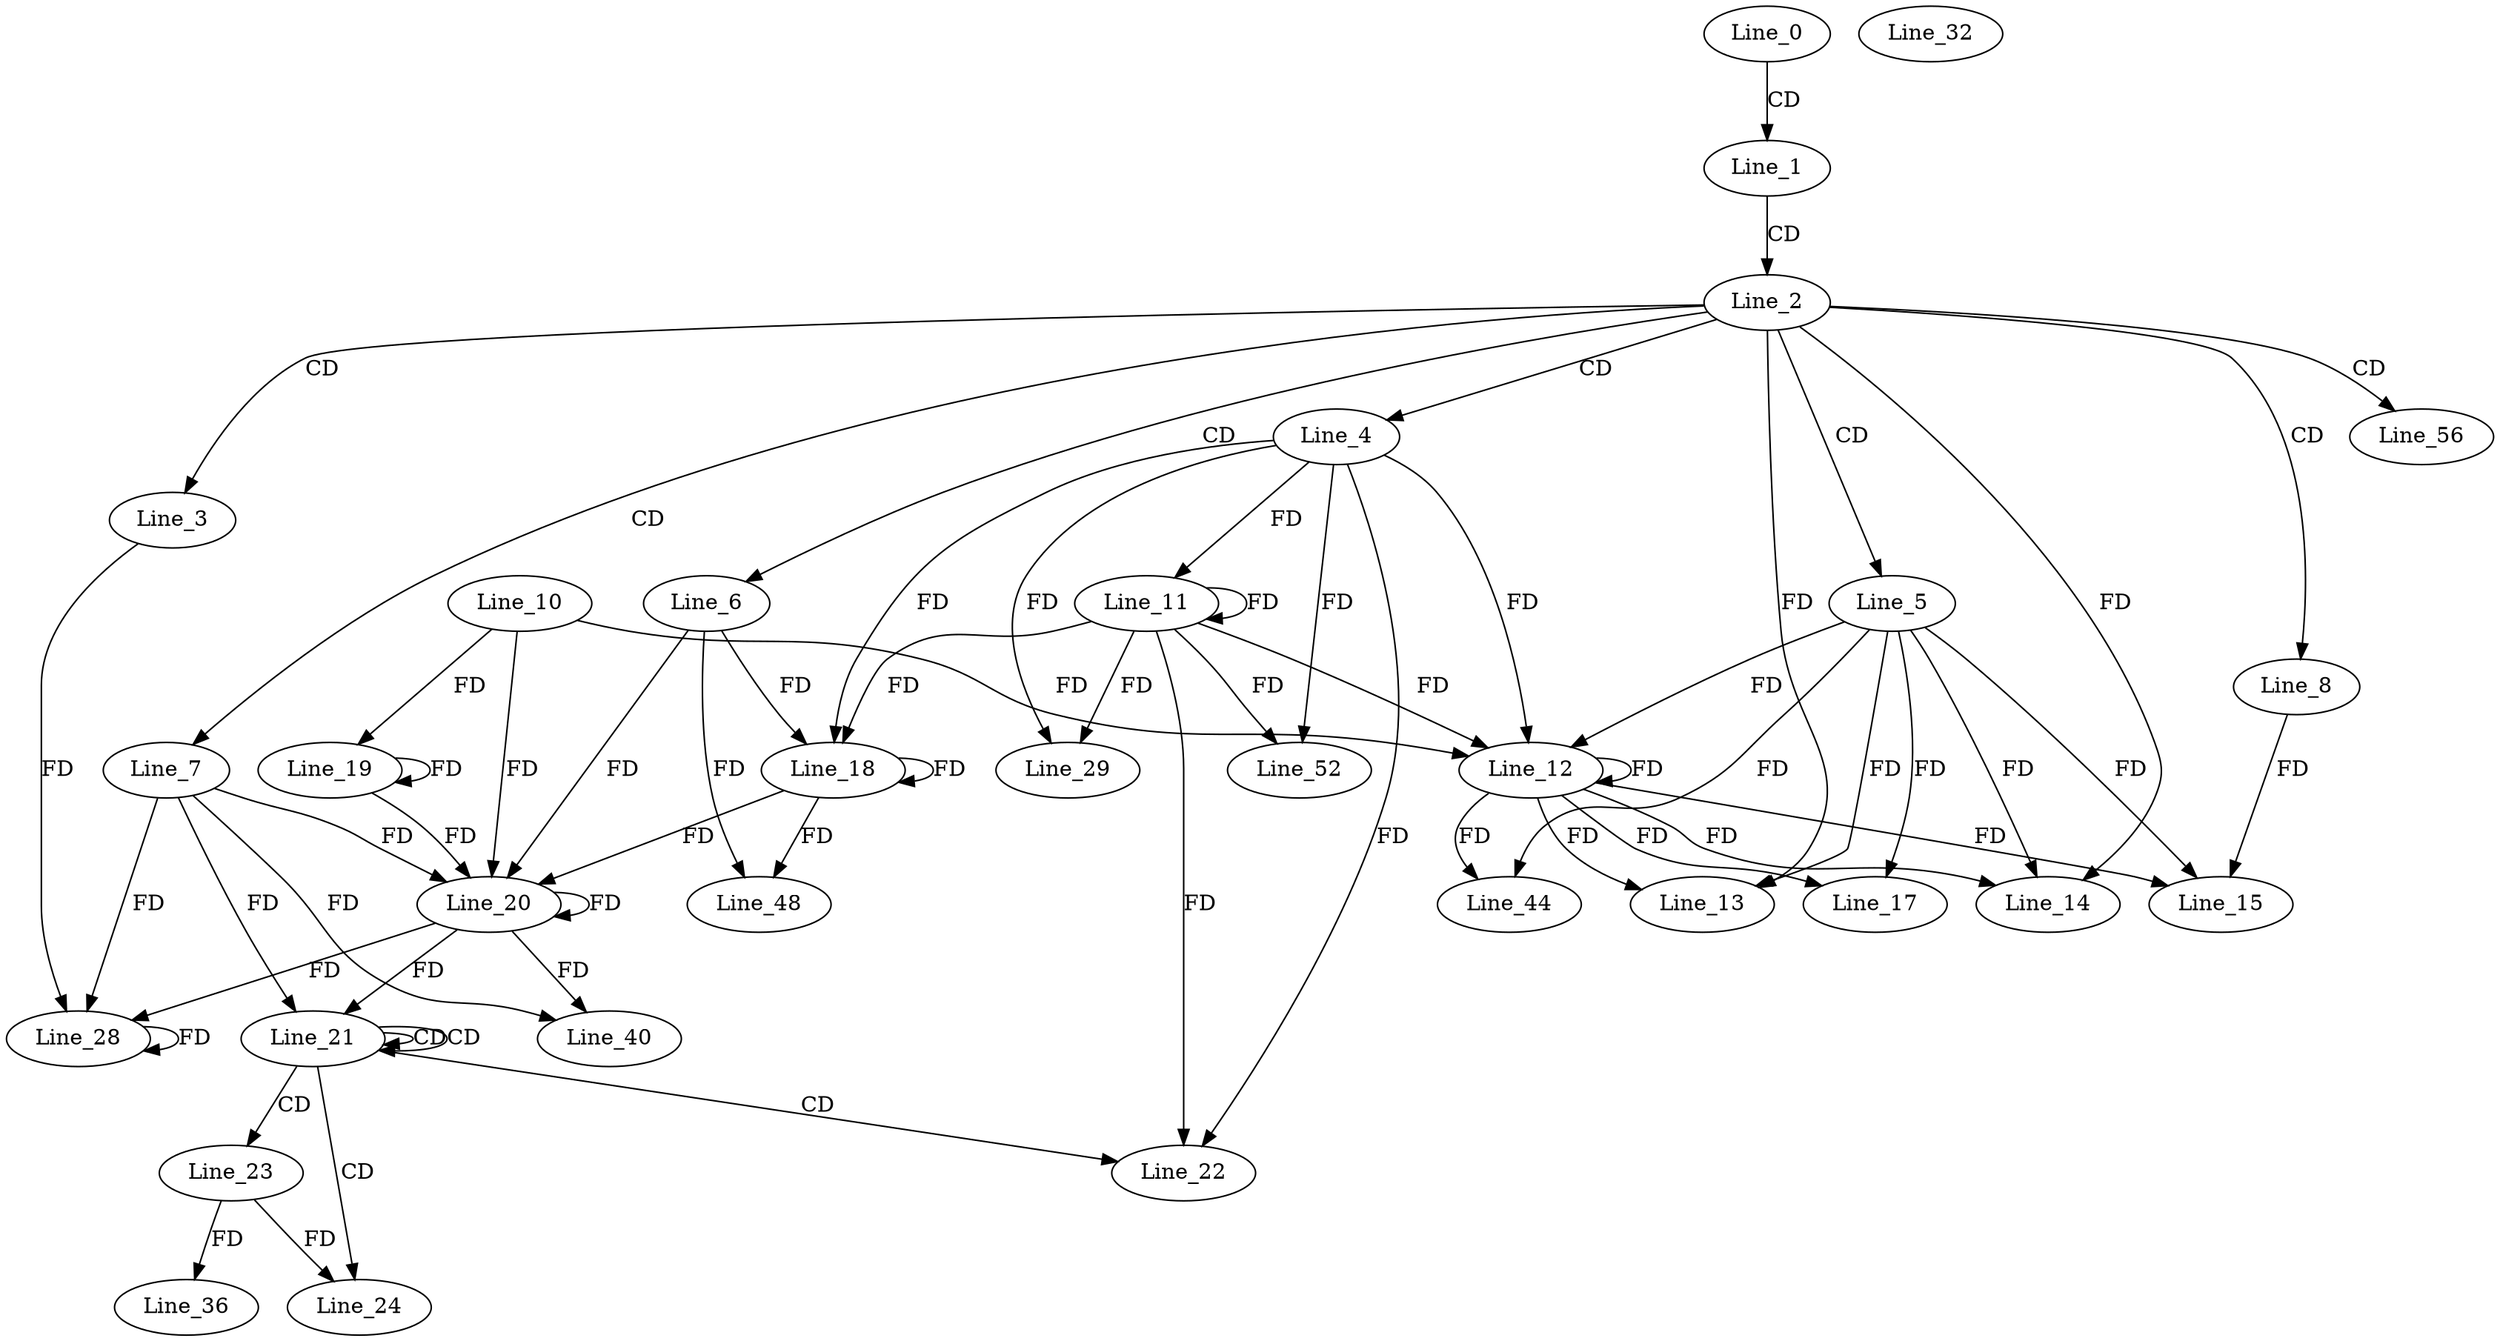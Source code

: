 digraph G {
  Line_0;
  Line_1;
  Line_2;
  Line_3;
  Line_4;
  Line_5;
  Line_6;
  Line_7;
  Line_8;
  Line_11;
  Line_11;
  Line_12;
  Line_12;
  Line_10;
  Line_13;
  Line_14;
  Line_15;
  Line_17;
  Line_18;
  Line_18;
  Line_19;
  Line_20;
  Line_20;
  Line_21;
  Line_21;
  Line_21;
  Line_22;
  Line_23;
  Line_24;
  Line_28;
  Line_28;
  Line_29;
  Line_32;
  Line_36;
  Line_40;
  Line_44;
  Line_48;
  Line_52;
  Line_56;
  Line_0 -> Line_1 [ label="CD" ];
  Line_1 -> Line_2 [ label="CD" ];
  Line_2 -> Line_3 [ label="CD" ];
  Line_2 -> Line_4 [ label="CD" ];
  Line_2 -> Line_5 [ label="CD" ];
  Line_2 -> Line_6 [ label="CD" ];
  Line_2 -> Line_7 [ label="CD" ];
  Line_2 -> Line_8 [ label="CD" ];
  Line_4 -> Line_11 [ label="FD" ];
  Line_11 -> Line_11 [ label="FD" ];
  Line_5 -> Line_12 [ label="FD" ];
  Line_12 -> Line_12 [ label="FD" ];
  Line_4 -> Line_12 [ label="FD" ];
  Line_11 -> Line_12 [ label="FD" ];
  Line_10 -> Line_12 [ label="FD" ];
  Line_5 -> Line_13 [ label="FD" ];
  Line_12 -> Line_13 [ label="FD" ];
  Line_2 -> Line_13 [ label="FD" ];
  Line_5 -> Line_14 [ label="FD" ];
  Line_12 -> Line_14 [ label="FD" ];
  Line_2 -> Line_14 [ label="FD" ];
  Line_5 -> Line_15 [ label="FD" ];
  Line_12 -> Line_15 [ label="FD" ];
  Line_8 -> Line_15 [ label="FD" ];
  Line_5 -> Line_17 [ label="FD" ];
  Line_12 -> Line_17 [ label="FD" ];
  Line_6 -> Line_18 [ label="FD" ];
  Line_18 -> Line_18 [ label="FD" ];
  Line_4 -> Line_18 [ label="FD" ];
  Line_11 -> Line_18 [ label="FD" ];
  Line_10 -> Line_19 [ label="FD" ];
  Line_19 -> Line_19 [ label="FD" ];
  Line_7 -> Line_20 [ label="FD" ];
  Line_20 -> Line_20 [ label="FD" ];
  Line_6 -> Line_20 [ label="FD" ];
  Line_18 -> Line_20 [ label="FD" ];
  Line_10 -> Line_20 [ label="FD" ];
  Line_19 -> Line_20 [ label="FD" ];
  Line_21 -> Line_21 [ label="CD" ];
  Line_21 -> Line_21 [ label="CD" ];
  Line_7 -> Line_21 [ label="FD" ];
  Line_20 -> Line_21 [ label="FD" ];
  Line_21 -> Line_22 [ label="CD" ];
  Line_4 -> Line_22 [ label="FD" ];
  Line_11 -> Line_22 [ label="FD" ];
  Line_21 -> Line_23 [ label="CD" ];
  Line_21 -> Line_24 [ label="CD" ];
  Line_23 -> Line_24 [ label="FD" ];
  Line_3 -> Line_28 [ label="FD" ];
  Line_28 -> Line_28 [ label="FD" ];
  Line_7 -> Line_28 [ label="FD" ];
  Line_20 -> Line_28 [ label="FD" ];
  Line_4 -> Line_29 [ label="FD" ];
  Line_11 -> Line_29 [ label="FD" ];
  Line_23 -> Line_36 [ label="FD" ];
  Line_7 -> Line_40 [ label="FD" ];
  Line_20 -> Line_40 [ label="FD" ];
  Line_5 -> Line_44 [ label="FD" ];
  Line_12 -> Line_44 [ label="FD" ];
  Line_6 -> Line_48 [ label="FD" ];
  Line_18 -> Line_48 [ label="FD" ];
  Line_4 -> Line_52 [ label="FD" ];
  Line_11 -> Line_52 [ label="FD" ];
  Line_2 -> Line_56 [ label="CD" ];
}

